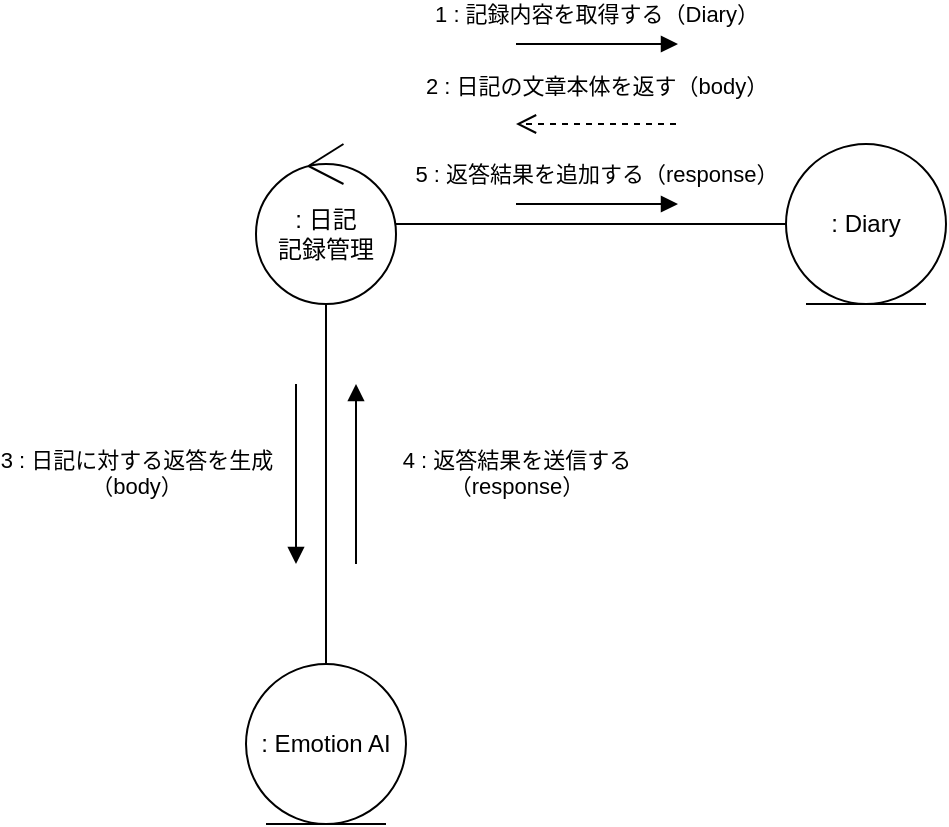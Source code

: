 <mxfile scale="5" border="10">
    <diagram id="mpP8sGz9FHktHrAXvyJB" name="ページ1">
        <mxGraphModel dx="444" dy="753" grid="1" gridSize="10" guides="1" tooltips="1" connect="1" arrows="1" fold="1" page="1" pageScale="1" pageWidth="1169" pageHeight="827" background="#ffffff" math="0" shadow="0">
            <root>
                <mxCell id="0"/>
                <mxCell id="1" parent="0"/>
                <mxCell id="106" style="edgeStyle=none;html=1;rounded=0;endArrow=none;endFill=0;" parent="1" source="104" target="105" edge="1">
                    <mxGeometry relative="1" as="geometry"/>
                </mxCell>
                <mxCell id="110" style="edgeStyle=none;rounded=0;html=1;endArrow=none;endFill=0;" parent="1" source="104" target="114" edge="1">
                    <mxGeometry relative="1" as="geometry">
                        <mxPoint x="275" y="480" as="targetPoint"/>
                    </mxGeometry>
                </mxCell>
                <mxCell id="104" value=": 日記&lt;br&gt;記録管理" style="ellipse;shape=umlControl;whiteSpace=wrap;html=1;" parent="1" vertex="1">
                    <mxGeometry x="240" y="220" width="70" height="80" as="geometry"/>
                </mxCell>
                <mxCell id="105" value=": Diary" style="ellipse;shape=umlEntity;whiteSpace=wrap;html=1;" parent="1" vertex="1">
                    <mxGeometry x="505" y="220" width="80" height="80" as="geometry"/>
                </mxCell>
                <mxCell id="107" value="1 : 記録内容を取得する（Diary）" style="html=1;verticalAlign=bottom;endArrow=block;rounded=0;" parent="1" edge="1">
                    <mxGeometry x="-0.012" y="6" width="80" relative="1" as="geometry">
                        <mxPoint x="370.0" y="170" as="sourcePoint"/>
                        <mxPoint x="451" y="170" as="targetPoint"/>
                        <mxPoint as="offset"/>
                    </mxGeometry>
                </mxCell>
                <mxCell id="108" value="2 : 日記の文章本体を返す（body）" style="html=1;verticalAlign=bottom;endArrow=open;dashed=1;endSize=8;rounded=0;" parent="1" edge="1">
                    <mxGeometry y="-10" relative="1" as="geometry">
                        <mxPoint x="450" y="210.0" as="sourcePoint"/>
                        <mxPoint x="370" y="210.0" as="targetPoint"/>
                        <mxPoint as="offset"/>
                    </mxGeometry>
                </mxCell>
                <mxCell id="111" value="3 : 日記に対する返答を生成&lt;br&gt;（body）" style="html=1;verticalAlign=bottom;endArrow=block;rounded=0;" parent="1" edge="1">
                    <mxGeometry x="0.333" y="-80" width="80" relative="1" as="geometry">
                        <mxPoint x="260.0" y="340" as="sourcePoint"/>
                        <mxPoint x="260" y="430" as="targetPoint"/>
                        <mxPoint as="offset"/>
                    </mxGeometry>
                </mxCell>
                <mxCell id="112" value="4 : 返答結果を送信する&lt;br&gt;（response）" style="html=1;verticalAlign=bottom;endArrow=block;rounded=0;" parent="1" edge="1">
                    <mxGeometry x="-0.333" y="-80" width="80" relative="1" as="geometry">
                        <mxPoint x="290" y="430" as="sourcePoint"/>
                        <mxPoint x="290" y="340" as="targetPoint"/>
                        <mxPoint as="offset"/>
                    </mxGeometry>
                </mxCell>
                <mxCell id="113" value="5 : 返答結果を追加する（response）" style="html=1;verticalAlign=bottom;endArrow=block;rounded=0;" parent="1" edge="1">
                    <mxGeometry x="-0.012" y="6" width="80" relative="1" as="geometry">
                        <mxPoint x="370.0" y="250.0" as="sourcePoint"/>
                        <mxPoint x="451" y="250.0" as="targetPoint"/>
                        <mxPoint as="offset"/>
                    </mxGeometry>
                </mxCell>
                <mxCell id="114" value=": Emotion AI" style="ellipse;shape=umlEntity;whiteSpace=wrap;html=1;" parent="1" vertex="1">
                    <mxGeometry x="235" y="480" width="80" height="80" as="geometry"/>
                </mxCell>
            </root>
        </mxGraphModel>
    </diagram>
</mxfile>
